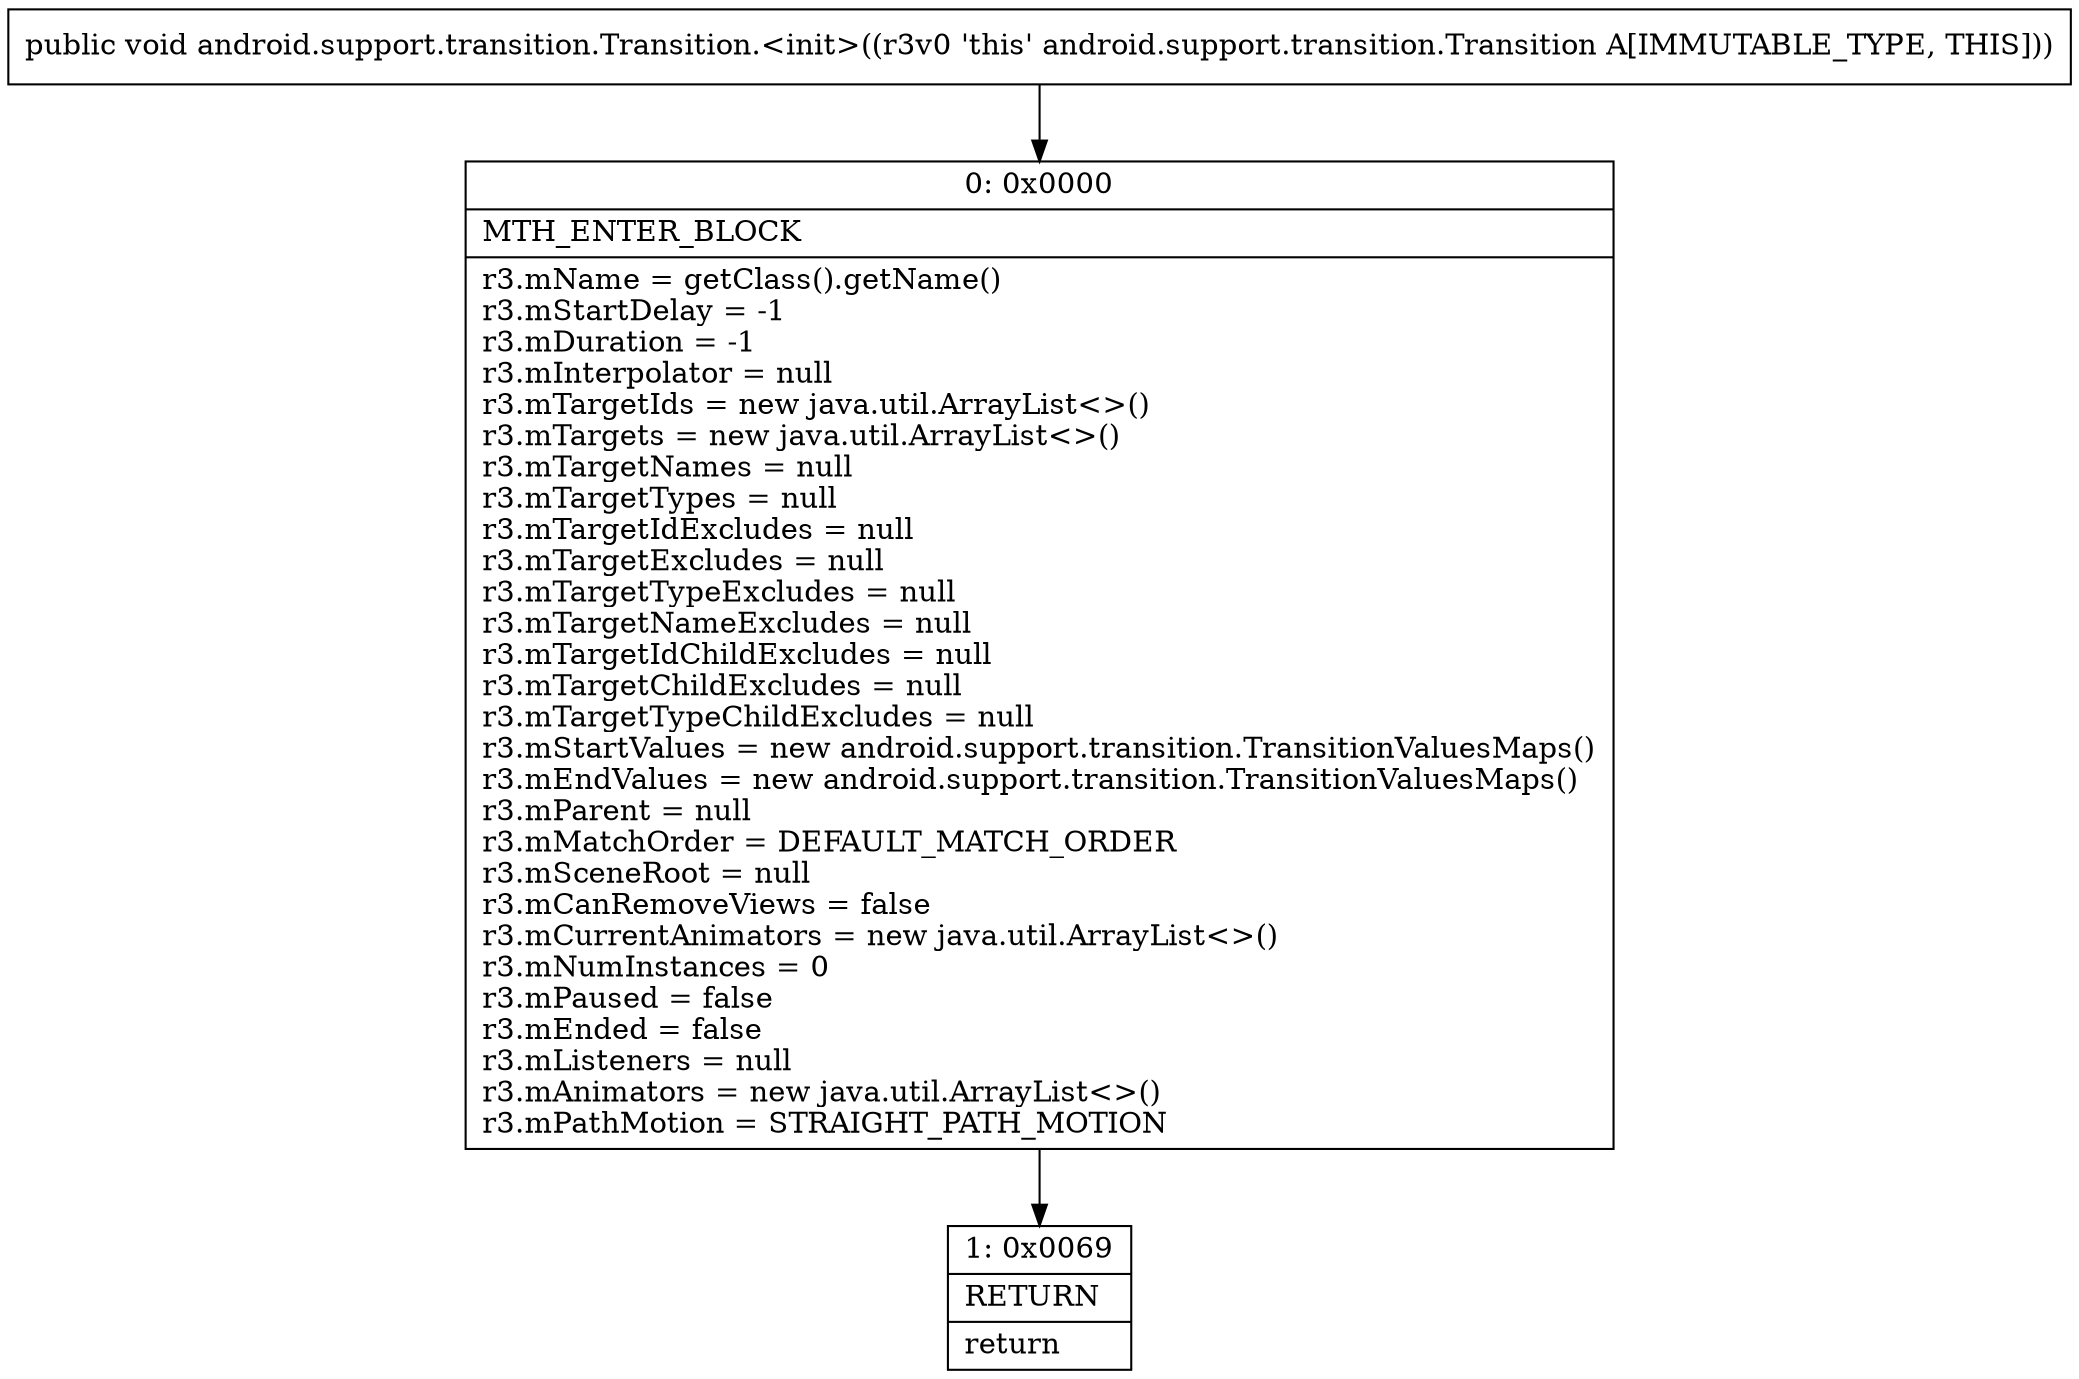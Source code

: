 digraph "CFG forandroid.support.transition.Transition.\<init\>()V" {
Node_0 [shape=record,label="{0\:\ 0x0000|MTH_ENTER_BLOCK\l|r3.mName = getClass().getName()\lr3.mStartDelay = \-1\lr3.mDuration = \-1\lr3.mInterpolator = null\lr3.mTargetIds = new java.util.ArrayList\<\>()\lr3.mTargets = new java.util.ArrayList\<\>()\lr3.mTargetNames = null\lr3.mTargetTypes = null\lr3.mTargetIdExcludes = null\lr3.mTargetExcludes = null\lr3.mTargetTypeExcludes = null\lr3.mTargetNameExcludes = null\lr3.mTargetIdChildExcludes = null\lr3.mTargetChildExcludes = null\lr3.mTargetTypeChildExcludes = null\lr3.mStartValues = new android.support.transition.TransitionValuesMaps()\lr3.mEndValues = new android.support.transition.TransitionValuesMaps()\lr3.mParent = null\lr3.mMatchOrder = DEFAULT_MATCH_ORDER\lr3.mSceneRoot = null\lr3.mCanRemoveViews = false\lr3.mCurrentAnimators = new java.util.ArrayList\<\>()\lr3.mNumInstances = 0\lr3.mPaused = false\lr3.mEnded = false\lr3.mListeners = null\lr3.mAnimators = new java.util.ArrayList\<\>()\lr3.mPathMotion = STRAIGHT_PATH_MOTION\l}"];
Node_1 [shape=record,label="{1\:\ 0x0069|RETURN\l|return\l}"];
MethodNode[shape=record,label="{public void android.support.transition.Transition.\<init\>((r3v0 'this' android.support.transition.Transition A[IMMUTABLE_TYPE, THIS])) }"];
MethodNode -> Node_0;
Node_0 -> Node_1;
}

